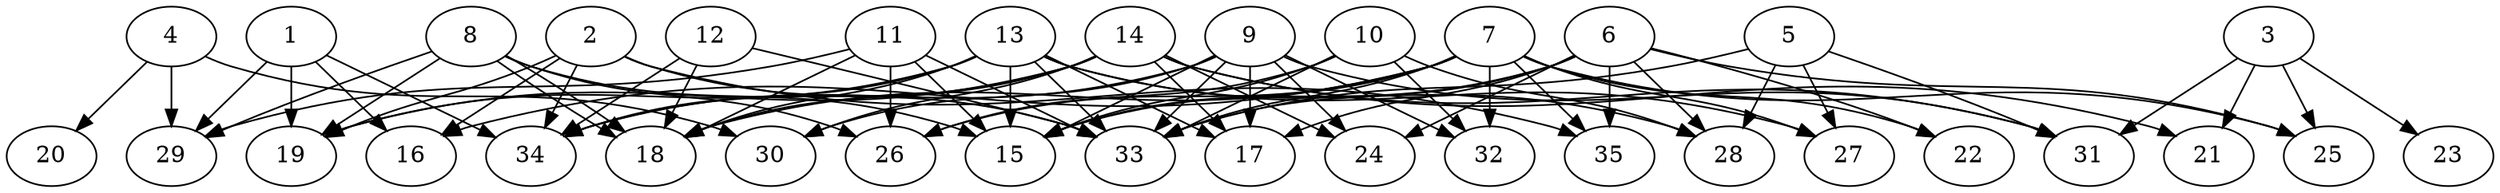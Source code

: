 // DAG automatically generated by daggen at Thu Oct  3 14:05:36 2019
// ./daggen --dot -n 35 --ccr 0.5 --fat 0.9 --regular 0.5 --density 0.6 --mindata 5242880 --maxdata 52428800 
digraph G {
  1 [size="36720640", alpha="0.04", expect_size="18360320"] 
  1 -> 16 [size ="18360320"]
  1 -> 19 [size ="18360320"]
  1 -> 29 [size ="18360320"]
  1 -> 34 [size ="18360320"]
  2 [size="78262272", alpha="0.14", expect_size="39131136"] 
  2 -> 16 [size ="39131136"]
  2 -> 19 [size ="39131136"]
  2 -> 33 [size ="39131136"]
  2 -> 34 [size ="39131136"]
  2 -> 35 [size ="39131136"]
  3 [size="92065792", alpha="0.11", expect_size="46032896"] 
  3 -> 21 [size ="46032896"]
  3 -> 23 [size ="46032896"]
  3 -> 25 [size ="46032896"]
  3 -> 31 [size ="46032896"]
  4 [size="90210304", alpha="0.10", expect_size="45105152"] 
  4 -> 20 [size ="45105152"]
  4 -> 29 [size ="45105152"]
  4 -> 30 [size ="45105152"]
  5 [size="79097856", alpha="0.18", expect_size="39548928"] 
  5 -> 27 [size ="39548928"]
  5 -> 28 [size ="39548928"]
  5 -> 31 [size ="39548928"]
  5 -> 33 [size ="39548928"]
  6 [size="95924224", alpha="0.09", expect_size="47962112"] 
  6 -> 15 [size ="47962112"]
  6 -> 17 [size ="47962112"]
  6 -> 22 [size ="47962112"]
  6 -> 24 [size ="47962112"]
  6 -> 25 [size ="47962112"]
  6 -> 28 [size ="47962112"]
  6 -> 33 [size ="47962112"]
  6 -> 35 [size ="47962112"]
  7 [size="69406720", alpha="0.19", expect_size="34703360"] 
  7 -> 15 [size ="34703360"]
  7 -> 16 [size ="34703360"]
  7 -> 18 [size ="34703360"]
  7 -> 22 [size ="34703360"]
  7 -> 25 [size ="34703360"]
  7 -> 26 [size ="34703360"]
  7 -> 27 [size ="34703360"]
  7 -> 32 [size ="34703360"]
  7 -> 33 [size ="34703360"]
  7 -> 35 [size ="34703360"]
  8 [size="27856896", alpha="0.15", expect_size="13928448"] 
  8 -> 15 [size ="13928448"]
  8 -> 18 [size ="13928448"]
  8 -> 18 [size ="13928448"]
  8 -> 19 [size ="13928448"]
  8 -> 26 [size ="13928448"]
  8 -> 29 [size ="13928448"]
  9 [size="98725888", alpha="0.07", expect_size="49362944"] 
  9 -> 15 [size ="49362944"]
  9 -> 17 [size ="49362944"]
  9 -> 24 [size ="49362944"]
  9 -> 30 [size ="49362944"]
  9 -> 31 [size ="49362944"]
  9 -> 32 [size ="49362944"]
  9 -> 33 [size ="49362944"]
  9 -> 34 [size ="49362944"]
  10 [size="66480128", alpha="0.09", expect_size="33240064"] 
  10 -> 15 [size ="33240064"]
  10 -> 26 [size ="33240064"]
  10 -> 28 [size ="33240064"]
  10 -> 32 [size ="33240064"]
  10 -> 33 [size ="33240064"]
  11 [size="38397952", alpha="0.02", expect_size="19198976"] 
  11 -> 15 [size ="19198976"]
  11 -> 18 [size ="19198976"]
  11 -> 26 [size ="19198976"]
  11 -> 29 [size ="19198976"]
  11 -> 33 [size ="19198976"]
  12 [size="56248320", alpha="0.12", expect_size="28124160"] 
  12 -> 18 [size ="28124160"]
  12 -> 33 [size ="28124160"]
  12 -> 34 [size ="28124160"]
  13 [size="29945856", alpha="0.15", expect_size="14972928"] 
  13 -> 15 [size ="14972928"]
  13 -> 17 [size ="14972928"]
  13 -> 18 [size ="14972928"]
  13 -> 19 [size ="14972928"]
  13 -> 27 [size ="14972928"]
  13 -> 28 [size ="14972928"]
  13 -> 33 [size ="14972928"]
  13 -> 34 [size ="14972928"]
  14 [size="83808256", alpha="0.09", expect_size="41904128"] 
  14 -> 17 [size ="41904128"]
  14 -> 18 [size ="41904128"]
  14 -> 19 [size ="41904128"]
  14 -> 21 [size ="41904128"]
  14 -> 24 [size ="41904128"]
  14 -> 30 [size ="41904128"]
  14 -> 31 [size ="41904128"]
  14 -> 34 [size ="41904128"]
  15 [size="35457024", alpha="0.04", expect_size="17728512"] 
  16 [size="25085952", alpha="0.06", expect_size="12542976"] 
  17 [size="67067904", alpha="0.11", expect_size="33533952"] 
  18 [size="63070208", alpha="0.18", expect_size="31535104"] 
  19 [size="41140224", alpha="0.05", expect_size="20570112"] 
  20 [size="75364352", alpha="0.20", expect_size="37682176"] 
  21 [size="23162880", alpha="0.00", expect_size="11581440"] 
  22 [size="33644544", alpha="0.15", expect_size="16822272"] 
  23 [size="88072192", alpha="0.08", expect_size="44036096"] 
  24 [size="64954368", alpha="0.17", expect_size="32477184"] 
  25 [size="14182400", alpha="0.00", expect_size="7091200"] 
  26 [size="31055872", alpha="0.02", expect_size="15527936"] 
  27 [size="57870336", alpha="0.16", expect_size="28935168"] 
  28 [size="16201728", alpha="0.14", expect_size="8100864"] 
  29 [size="102535168", alpha="0.11", expect_size="51267584"] 
  30 [size="31340544", alpha="0.20", expect_size="15670272"] 
  31 [size="30982144", alpha="0.14", expect_size="15491072"] 
  32 [size="33327104", alpha="0.18", expect_size="16663552"] 
  33 [size="11776000", alpha="0.06", expect_size="5888000"] 
  34 [size="47917056", alpha="0.10", expect_size="23958528"] 
  35 [size="32727040", alpha="0.19", expect_size="16363520"] 
}
